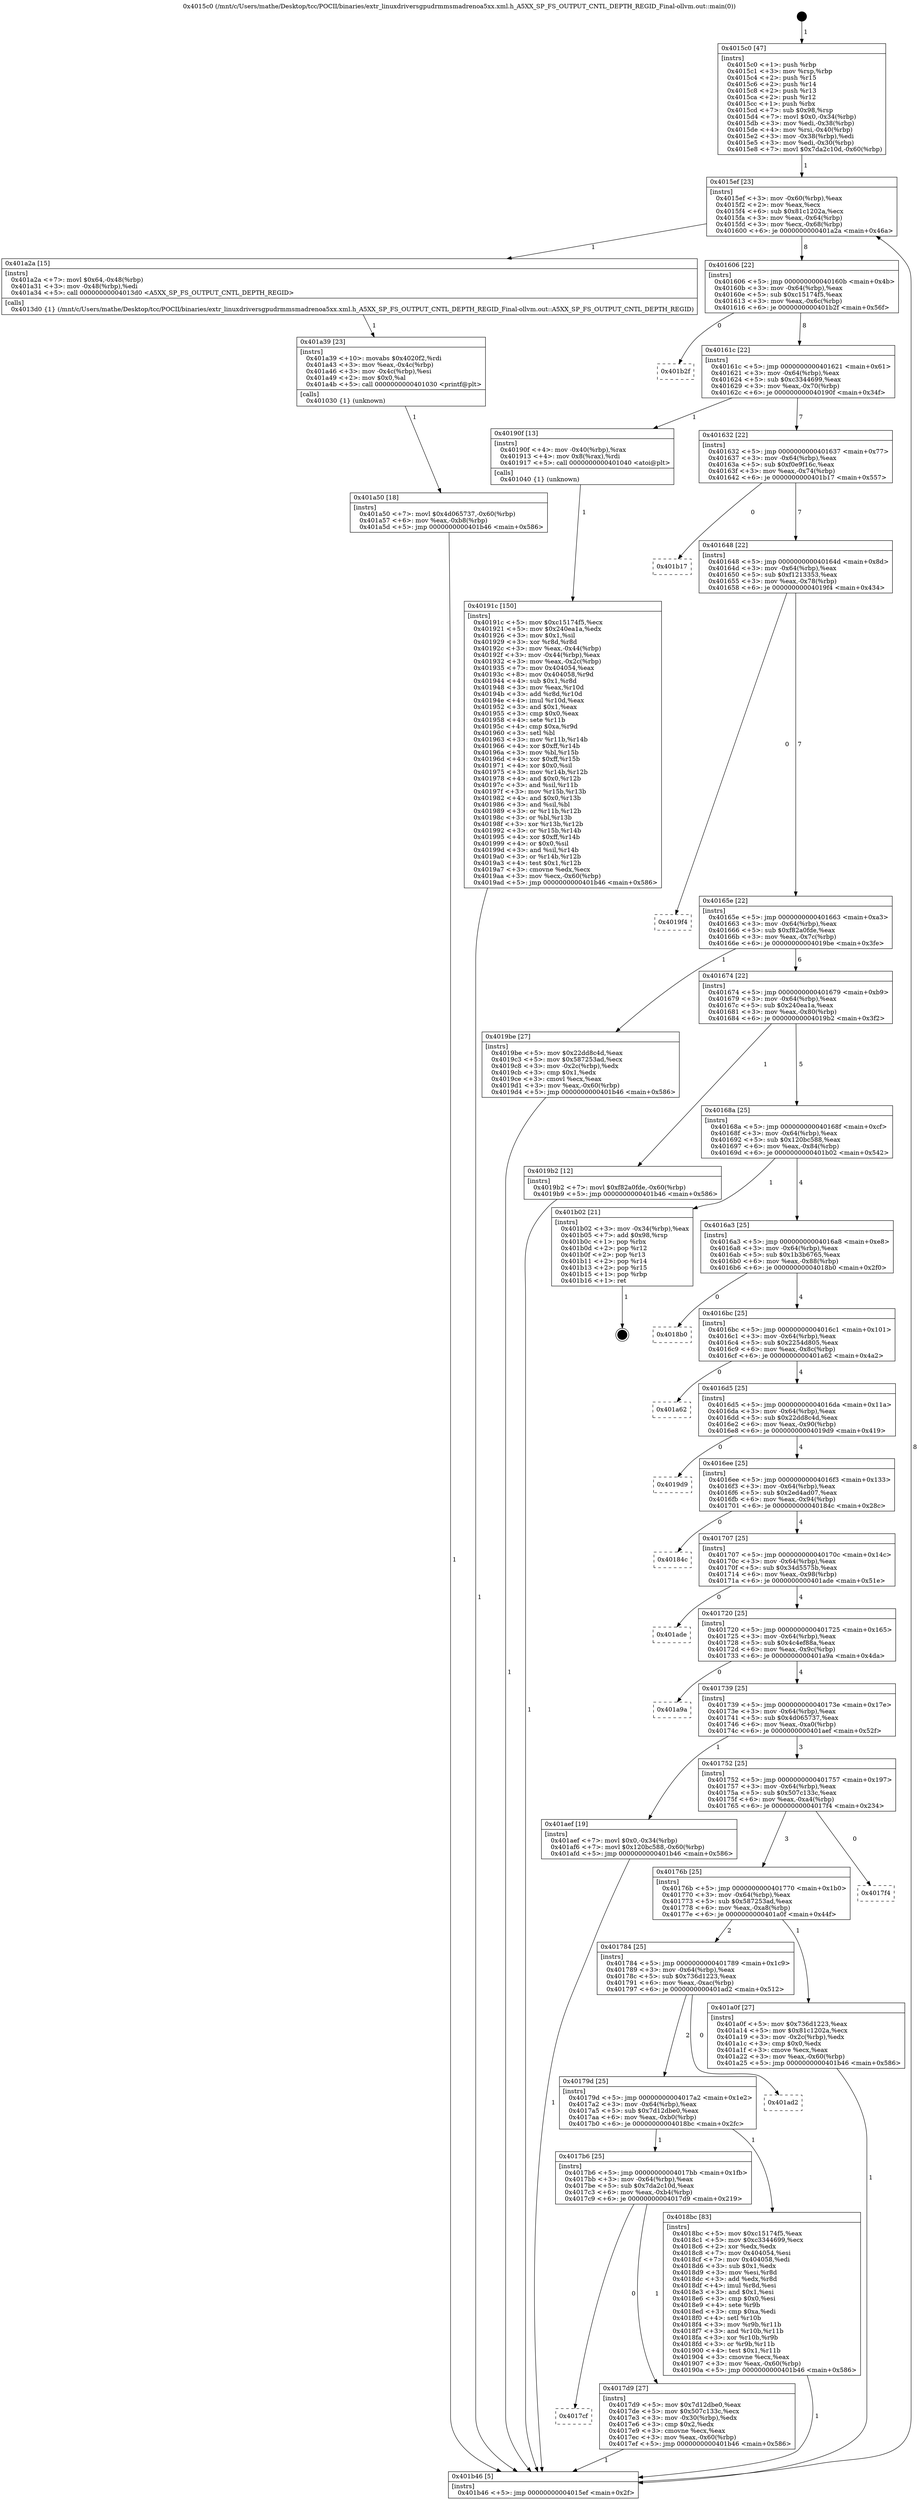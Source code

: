 digraph "0x4015c0" {
  label = "0x4015c0 (/mnt/c/Users/mathe/Desktop/tcc/POCII/binaries/extr_linuxdriversgpudrmmsmadrenoa5xx.xml.h_A5XX_SP_FS_OUTPUT_CNTL_DEPTH_REGID_Final-ollvm.out::main(0))"
  labelloc = "t"
  node[shape=record]

  Entry [label="",width=0.3,height=0.3,shape=circle,fillcolor=black,style=filled]
  "0x4015ef" [label="{
     0x4015ef [23]\l
     | [instrs]\l
     &nbsp;&nbsp;0x4015ef \<+3\>: mov -0x60(%rbp),%eax\l
     &nbsp;&nbsp;0x4015f2 \<+2\>: mov %eax,%ecx\l
     &nbsp;&nbsp;0x4015f4 \<+6\>: sub $0x81c1202a,%ecx\l
     &nbsp;&nbsp;0x4015fa \<+3\>: mov %eax,-0x64(%rbp)\l
     &nbsp;&nbsp;0x4015fd \<+3\>: mov %ecx,-0x68(%rbp)\l
     &nbsp;&nbsp;0x401600 \<+6\>: je 0000000000401a2a \<main+0x46a\>\l
  }"]
  "0x401a2a" [label="{
     0x401a2a [15]\l
     | [instrs]\l
     &nbsp;&nbsp;0x401a2a \<+7\>: movl $0x64,-0x48(%rbp)\l
     &nbsp;&nbsp;0x401a31 \<+3\>: mov -0x48(%rbp),%edi\l
     &nbsp;&nbsp;0x401a34 \<+5\>: call 00000000004013d0 \<A5XX_SP_FS_OUTPUT_CNTL_DEPTH_REGID\>\l
     | [calls]\l
     &nbsp;&nbsp;0x4013d0 \{1\} (/mnt/c/Users/mathe/Desktop/tcc/POCII/binaries/extr_linuxdriversgpudrmmsmadrenoa5xx.xml.h_A5XX_SP_FS_OUTPUT_CNTL_DEPTH_REGID_Final-ollvm.out::A5XX_SP_FS_OUTPUT_CNTL_DEPTH_REGID)\l
  }"]
  "0x401606" [label="{
     0x401606 [22]\l
     | [instrs]\l
     &nbsp;&nbsp;0x401606 \<+5\>: jmp 000000000040160b \<main+0x4b\>\l
     &nbsp;&nbsp;0x40160b \<+3\>: mov -0x64(%rbp),%eax\l
     &nbsp;&nbsp;0x40160e \<+5\>: sub $0xc15174f5,%eax\l
     &nbsp;&nbsp;0x401613 \<+3\>: mov %eax,-0x6c(%rbp)\l
     &nbsp;&nbsp;0x401616 \<+6\>: je 0000000000401b2f \<main+0x56f\>\l
  }"]
  Exit [label="",width=0.3,height=0.3,shape=circle,fillcolor=black,style=filled,peripheries=2]
  "0x401b2f" [label="{
     0x401b2f\l
  }", style=dashed]
  "0x40161c" [label="{
     0x40161c [22]\l
     | [instrs]\l
     &nbsp;&nbsp;0x40161c \<+5\>: jmp 0000000000401621 \<main+0x61\>\l
     &nbsp;&nbsp;0x401621 \<+3\>: mov -0x64(%rbp),%eax\l
     &nbsp;&nbsp;0x401624 \<+5\>: sub $0xc3344699,%eax\l
     &nbsp;&nbsp;0x401629 \<+3\>: mov %eax,-0x70(%rbp)\l
     &nbsp;&nbsp;0x40162c \<+6\>: je 000000000040190f \<main+0x34f\>\l
  }"]
  "0x401a50" [label="{
     0x401a50 [18]\l
     | [instrs]\l
     &nbsp;&nbsp;0x401a50 \<+7\>: movl $0x4d065737,-0x60(%rbp)\l
     &nbsp;&nbsp;0x401a57 \<+6\>: mov %eax,-0xb8(%rbp)\l
     &nbsp;&nbsp;0x401a5d \<+5\>: jmp 0000000000401b46 \<main+0x586\>\l
  }"]
  "0x40190f" [label="{
     0x40190f [13]\l
     | [instrs]\l
     &nbsp;&nbsp;0x40190f \<+4\>: mov -0x40(%rbp),%rax\l
     &nbsp;&nbsp;0x401913 \<+4\>: mov 0x8(%rax),%rdi\l
     &nbsp;&nbsp;0x401917 \<+5\>: call 0000000000401040 \<atoi@plt\>\l
     | [calls]\l
     &nbsp;&nbsp;0x401040 \{1\} (unknown)\l
  }"]
  "0x401632" [label="{
     0x401632 [22]\l
     | [instrs]\l
     &nbsp;&nbsp;0x401632 \<+5\>: jmp 0000000000401637 \<main+0x77\>\l
     &nbsp;&nbsp;0x401637 \<+3\>: mov -0x64(%rbp),%eax\l
     &nbsp;&nbsp;0x40163a \<+5\>: sub $0xf0e9f16c,%eax\l
     &nbsp;&nbsp;0x40163f \<+3\>: mov %eax,-0x74(%rbp)\l
     &nbsp;&nbsp;0x401642 \<+6\>: je 0000000000401b17 \<main+0x557\>\l
  }"]
  "0x401a39" [label="{
     0x401a39 [23]\l
     | [instrs]\l
     &nbsp;&nbsp;0x401a39 \<+10\>: movabs $0x4020f2,%rdi\l
     &nbsp;&nbsp;0x401a43 \<+3\>: mov %eax,-0x4c(%rbp)\l
     &nbsp;&nbsp;0x401a46 \<+3\>: mov -0x4c(%rbp),%esi\l
     &nbsp;&nbsp;0x401a49 \<+2\>: mov $0x0,%al\l
     &nbsp;&nbsp;0x401a4b \<+5\>: call 0000000000401030 \<printf@plt\>\l
     | [calls]\l
     &nbsp;&nbsp;0x401030 \{1\} (unknown)\l
  }"]
  "0x401b17" [label="{
     0x401b17\l
  }", style=dashed]
  "0x401648" [label="{
     0x401648 [22]\l
     | [instrs]\l
     &nbsp;&nbsp;0x401648 \<+5\>: jmp 000000000040164d \<main+0x8d\>\l
     &nbsp;&nbsp;0x40164d \<+3\>: mov -0x64(%rbp),%eax\l
     &nbsp;&nbsp;0x401650 \<+5\>: sub $0xf1213353,%eax\l
     &nbsp;&nbsp;0x401655 \<+3\>: mov %eax,-0x78(%rbp)\l
     &nbsp;&nbsp;0x401658 \<+6\>: je 00000000004019f4 \<main+0x434\>\l
  }"]
  "0x40191c" [label="{
     0x40191c [150]\l
     | [instrs]\l
     &nbsp;&nbsp;0x40191c \<+5\>: mov $0xc15174f5,%ecx\l
     &nbsp;&nbsp;0x401921 \<+5\>: mov $0x240ea1a,%edx\l
     &nbsp;&nbsp;0x401926 \<+3\>: mov $0x1,%sil\l
     &nbsp;&nbsp;0x401929 \<+3\>: xor %r8d,%r8d\l
     &nbsp;&nbsp;0x40192c \<+3\>: mov %eax,-0x44(%rbp)\l
     &nbsp;&nbsp;0x40192f \<+3\>: mov -0x44(%rbp),%eax\l
     &nbsp;&nbsp;0x401932 \<+3\>: mov %eax,-0x2c(%rbp)\l
     &nbsp;&nbsp;0x401935 \<+7\>: mov 0x404054,%eax\l
     &nbsp;&nbsp;0x40193c \<+8\>: mov 0x404058,%r9d\l
     &nbsp;&nbsp;0x401944 \<+4\>: sub $0x1,%r8d\l
     &nbsp;&nbsp;0x401948 \<+3\>: mov %eax,%r10d\l
     &nbsp;&nbsp;0x40194b \<+3\>: add %r8d,%r10d\l
     &nbsp;&nbsp;0x40194e \<+4\>: imul %r10d,%eax\l
     &nbsp;&nbsp;0x401952 \<+3\>: and $0x1,%eax\l
     &nbsp;&nbsp;0x401955 \<+3\>: cmp $0x0,%eax\l
     &nbsp;&nbsp;0x401958 \<+4\>: sete %r11b\l
     &nbsp;&nbsp;0x40195c \<+4\>: cmp $0xa,%r9d\l
     &nbsp;&nbsp;0x401960 \<+3\>: setl %bl\l
     &nbsp;&nbsp;0x401963 \<+3\>: mov %r11b,%r14b\l
     &nbsp;&nbsp;0x401966 \<+4\>: xor $0xff,%r14b\l
     &nbsp;&nbsp;0x40196a \<+3\>: mov %bl,%r15b\l
     &nbsp;&nbsp;0x40196d \<+4\>: xor $0xff,%r15b\l
     &nbsp;&nbsp;0x401971 \<+4\>: xor $0x0,%sil\l
     &nbsp;&nbsp;0x401975 \<+3\>: mov %r14b,%r12b\l
     &nbsp;&nbsp;0x401978 \<+4\>: and $0x0,%r12b\l
     &nbsp;&nbsp;0x40197c \<+3\>: and %sil,%r11b\l
     &nbsp;&nbsp;0x40197f \<+3\>: mov %r15b,%r13b\l
     &nbsp;&nbsp;0x401982 \<+4\>: and $0x0,%r13b\l
     &nbsp;&nbsp;0x401986 \<+3\>: and %sil,%bl\l
     &nbsp;&nbsp;0x401989 \<+3\>: or %r11b,%r12b\l
     &nbsp;&nbsp;0x40198c \<+3\>: or %bl,%r13b\l
     &nbsp;&nbsp;0x40198f \<+3\>: xor %r13b,%r12b\l
     &nbsp;&nbsp;0x401992 \<+3\>: or %r15b,%r14b\l
     &nbsp;&nbsp;0x401995 \<+4\>: xor $0xff,%r14b\l
     &nbsp;&nbsp;0x401999 \<+4\>: or $0x0,%sil\l
     &nbsp;&nbsp;0x40199d \<+3\>: and %sil,%r14b\l
     &nbsp;&nbsp;0x4019a0 \<+3\>: or %r14b,%r12b\l
     &nbsp;&nbsp;0x4019a3 \<+4\>: test $0x1,%r12b\l
     &nbsp;&nbsp;0x4019a7 \<+3\>: cmovne %edx,%ecx\l
     &nbsp;&nbsp;0x4019aa \<+3\>: mov %ecx,-0x60(%rbp)\l
     &nbsp;&nbsp;0x4019ad \<+5\>: jmp 0000000000401b46 \<main+0x586\>\l
  }"]
  "0x4019f4" [label="{
     0x4019f4\l
  }", style=dashed]
  "0x40165e" [label="{
     0x40165e [22]\l
     | [instrs]\l
     &nbsp;&nbsp;0x40165e \<+5\>: jmp 0000000000401663 \<main+0xa3\>\l
     &nbsp;&nbsp;0x401663 \<+3\>: mov -0x64(%rbp),%eax\l
     &nbsp;&nbsp;0x401666 \<+5\>: sub $0xf82a0fde,%eax\l
     &nbsp;&nbsp;0x40166b \<+3\>: mov %eax,-0x7c(%rbp)\l
     &nbsp;&nbsp;0x40166e \<+6\>: je 00000000004019be \<main+0x3fe\>\l
  }"]
  "0x4015c0" [label="{
     0x4015c0 [47]\l
     | [instrs]\l
     &nbsp;&nbsp;0x4015c0 \<+1\>: push %rbp\l
     &nbsp;&nbsp;0x4015c1 \<+3\>: mov %rsp,%rbp\l
     &nbsp;&nbsp;0x4015c4 \<+2\>: push %r15\l
     &nbsp;&nbsp;0x4015c6 \<+2\>: push %r14\l
     &nbsp;&nbsp;0x4015c8 \<+2\>: push %r13\l
     &nbsp;&nbsp;0x4015ca \<+2\>: push %r12\l
     &nbsp;&nbsp;0x4015cc \<+1\>: push %rbx\l
     &nbsp;&nbsp;0x4015cd \<+7\>: sub $0x98,%rsp\l
     &nbsp;&nbsp;0x4015d4 \<+7\>: movl $0x0,-0x34(%rbp)\l
     &nbsp;&nbsp;0x4015db \<+3\>: mov %edi,-0x38(%rbp)\l
     &nbsp;&nbsp;0x4015de \<+4\>: mov %rsi,-0x40(%rbp)\l
     &nbsp;&nbsp;0x4015e2 \<+3\>: mov -0x38(%rbp),%edi\l
     &nbsp;&nbsp;0x4015e5 \<+3\>: mov %edi,-0x30(%rbp)\l
     &nbsp;&nbsp;0x4015e8 \<+7\>: movl $0x7da2c10d,-0x60(%rbp)\l
  }"]
  "0x4019be" [label="{
     0x4019be [27]\l
     | [instrs]\l
     &nbsp;&nbsp;0x4019be \<+5\>: mov $0x22dd8c4d,%eax\l
     &nbsp;&nbsp;0x4019c3 \<+5\>: mov $0x587253ad,%ecx\l
     &nbsp;&nbsp;0x4019c8 \<+3\>: mov -0x2c(%rbp),%edx\l
     &nbsp;&nbsp;0x4019cb \<+3\>: cmp $0x1,%edx\l
     &nbsp;&nbsp;0x4019ce \<+3\>: cmovl %ecx,%eax\l
     &nbsp;&nbsp;0x4019d1 \<+3\>: mov %eax,-0x60(%rbp)\l
     &nbsp;&nbsp;0x4019d4 \<+5\>: jmp 0000000000401b46 \<main+0x586\>\l
  }"]
  "0x401674" [label="{
     0x401674 [22]\l
     | [instrs]\l
     &nbsp;&nbsp;0x401674 \<+5\>: jmp 0000000000401679 \<main+0xb9\>\l
     &nbsp;&nbsp;0x401679 \<+3\>: mov -0x64(%rbp),%eax\l
     &nbsp;&nbsp;0x40167c \<+5\>: sub $0x240ea1a,%eax\l
     &nbsp;&nbsp;0x401681 \<+3\>: mov %eax,-0x80(%rbp)\l
     &nbsp;&nbsp;0x401684 \<+6\>: je 00000000004019b2 \<main+0x3f2\>\l
  }"]
  "0x401b46" [label="{
     0x401b46 [5]\l
     | [instrs]\l
     &nbsp;&nbsp;0x401b46 \<+5\>: jmp 00000000004015ef \<main+0x2f\>\l
  }"]
  "0x4019b2" [label="{
     0x4019b2 [12]\l
     | [instrs]\l
     &nbsp;&nbsp;0x4019b2 \<+7\>: movl $0xf82a0fde,-0x60(%rbp)\l
     &nbsp;&nbsp;0x4019b9 \<+5\>: jmp 0000000000401b46 \<main+0x586\>\l
  }"]
  "0x40168a" [label="{
     0x40168a [25]\l
     | [instrs]\l
     &nbsp;&nbsp;0x40168a \<+5\>: jmp 000000000040168f \<main+0xcf\>\l
     &nbsp;&nbsp;0x40168f \<+3\>: mov -0x64(%rbp),%eax\l
     &nbsp;&nbsp;0x401692 \<+5\>: sub $0x120bc588,%eax\l
     &nbsp;&nbsp;0x401697 \<+6\>: mov %eax,-0x84(%rbp)\l
     &nbsp;&nbsp;0x40169d \<+6\>: je 0000000000401b02 \<main+0x542\>\l
  }"]
  "0x4017cf" [label="{
     0x4017cf\l
  }", style=dashed]
  "0x401b02" [label="{
     0x401b02 [21]\l
     | [instrs]\l
     &nbsp;&nbsp;0x401b02 \<+3\>: mov -0x34(%rbp),%eax\l
     &nbsp;&nbsp;0x401b05 \<+7\>: add $0x98,%rsp\l
     &nbsp;&nbsp;0x401b0c \<+1\>: pop %rbx\l
     &nbsp;&nbsp;0x401b0d \<+2\>: pop %r12\l
     &nbsp;&nbsp;0x401b0f \<+2\>: pop %r13\l
     &nbsp;&nbsp;0x401b11 \<+2\>: pop %r14\l
     &nbsp;&nbsp;0x401b13 \<+2\>: pop %r15\l
     &nbsp;&nbsp;0x401b15 \<+1\>: pop %rbp\l
     &nbsp;&nbsp;0x401b16 \<+1\>: ret\l
  }"]
  "0x4016a3" [label="{
     0x4016a3 [25]\l
     | [instrs]\l
     &nbsp;&nbsp;0x4016a3 \<+5\>: jmp 00000000004016a8 \<main+0xe8\>\l
     &nbsp;&nbsp;0x4016a8 \<+3\>: mov -0x64(%rbp),%eax\l
     &nbsp;&nbsp;0x4016ab \<+5\>: sub $0x1b3b6765,%eax\l
     &nbsp;&nbsp;0x4016b0 \<+6\>: mov %eax,-0x88(%rbp)\l
     &nbsp;&nbsp;0x4016b6 \<+6\>: je 00000000004018b0 \<main+0x2f0\>\l
  }"]
  "0x4017d9" [label="{
     0x4017d9 [27]\l
     | [instrs]\l
     &nbsp;&nbsp;0x4017d9 \<+5\>: mov $0x7d12dbe0,%eax\l
     &nbsp;&nbsp;0x4017de \<+5\>: mov $0x507c133c,%ecx\l
     &nbsp;&nbsp;0x4017e3 \<+3\>: mov -0x30(%rbp),%edx\l
     &nbsp;&nbsp;0x4017e6 \<+3\>: cmp $0x2,%edx\l
     &nbsp;&nbsp;0x4017e9 \<+3\>: cmovne %ecx,%eax\l
     &nbsp;&nbsp;0x4017ec \<+3\>: mov %eax,-0x60(%rbp)\l
     &nbsp;&nbsp;0x4017ef \<+5\>: jmp 0000000000401b46 \<main+0x586\>\l
  }"]
  "0x4018b0" [label="{
     0x4018b0\l
  }", style=dashed]
  "0x4016bc" [label="{
     0x4016bc [25]\l
     | [instrs]\l
     &nbsp;&nbsp;0x4016bc \<+5\>: jmp 00000000004016c1 \<main+0x101\>\l
     &nbsp;&nbsp;0x4016c1 \<+3\>: mov -0x64(%rbp),%eax\l
     &nbsp;&nbsp;0x4016c4 \<+5\>: sub $0x2254d805,%eax\l
     &nbsp;&nbsp;0x4016c9 \<+6\>: mov %eax,-0x8c(%rbp)\l
     &nbsp;&nbsp;0x4016cf \<+6\>: je 0000000000401a62 \<main+0x4a2\>\l
  }"]
  "0x4017b6" [label="{
     0x4017b6 [25]\l
     | [instrs]\l
     &nbsp;&nbsp;0x4017b6 \<+5\>: jmp 00000000004017bb \<main+0x1fb\>\l
     &nbsp;&nbsp;0x4017bb \<+3\>: mov -0x64(%rbp),%eax\l
     &nbsp;&nbsp;0x4017be \<+5\>: sub $0x7da2c10d,%eax\l
     &nbsp;&nbsp;0x4017c3 \<+6\>: mov %eax,-0xb4(%rbp)\l
     &nbsp;&nbsp;0x4017c9 \<+6\>: je 00000000004017d9 \<main+0x219\>\l
  }"]
  "0x401a62" [label="{
     0x401a62\l
  }", style=dashed]
  "0x4016d5" [label="{
     0x4016d5 [25]\l
     | [instrs]\l
     &nbsp;&nbsp;0x4016d5 \<+5\>: jmp 00000000004016da \<main+0x11a\>\l
     &nbsp;&nbsp;0x4016da \<+3\>: mov -0x64(%rbp),%eax\l
     &nbsp;&nbsp;0x4016dd \<+5\>: sub $0x22dd8c4d,%eax\l
     &nbsp;&nbsp;0x4016e2 \<+6\>: mov %eax,-0x90(%rbp)\l
     &nbsp;&nbsp;0x4016e8 \<+6\>: je 00000000004019d9 \<main+0x419\>\l
  }"]
  "0x4018bc" [label="{
     0x4018bc [83]\l
     | [instrs]\l
     &nbsp;&nbsp;0x4018bc \<+5\>: mov $0xc15174f5,%eax\l
     &nbsp;&nbsp;0x4018c1 \<+5\>: mov $0xc3344699,%ecx\l
     &nbsp;&nbsp;0x4018c6 \<+2\>: xor %edx,%edx\l
     &nbsp;&nbsp;0x4018c8 \<+7\>: mov 0x404054,%esi\l
     &nbsp;&nbsp;0x4018cf \<+7\>: mov 0x404058,%edi\l
     &nbsp;&nbsp;0x4018d6 \<+3\>: sub $0x1,%edx\l
     &nbsp;&nbsp;0x4018d9 \<+3\>: mov %esi,%r8d\l
     &nbsp;&nbsp;0x4018dc \<+3\>: add %edx,%r8d\l
     &nbsp;&nbsp;0x4018df \<+4\>: imul %r8d,%esi\l
     &nbsp;&nbsp;0x4018e3 \<+3\>: and $0x1,%esi\l
     &nbsp;&nbsp;0x4018e6 \<+3\>: cmp $0x0,%esi\l
     &nbsp;&nbsp;0x4018e9 \<+4\>: sete %r9b\l
     &nbsp;&nbsp;0x4018ed \<+3\>: cmp $0xa,%edi\l
     &nbsp;&nbsp;0x4018f0 \<+4\>: setl %r10b\l
     &nbsp;&nbsp;0x4018f4 \<+3\>: mov %r9b,%r11b\l
     &nbsp;&nbsp;0x4018f7 \<+3\>: and %r10b,%r11b\l
     &nbsp;&nbsp;0x4018fa \<+3\>: xor %r10b,%r9b\l
     &nbsp;&nbsp;0x4018fd \<+3\>: or %r9b,%r11b\l
     &nbsp;&nbsp;0x401900 \<+4\>: test $0x1,%r11b\l
     &nbsp;&nbsp;0x401904 \<+3\>: cmovne %ecx,%eax\l
     &nbsp;&nbsp;0x401907 \<+3\>: mov %eax,-0x60(%rbp)\l
     &nbsp;&nbsp;0x40190a \<+5\>: jmp 0000000000401b46 \<main+0x586\>\l
  }"]
  "0x4019d9" [label="{
     0x4019d9\l
  }", style=dashed]
  "0x4016ee" [label="{
     0x4016ee [25]\l
     | [instrs]\l
     &nbsp;&nbsp;0x4016ee \<+5\>: jmp 00000000004016f3 \<main+0x133\>\l
     &nbsp;&nbsp;0x4016f3 \<+3\>: mov -0x64(%rbp),%eax\l
     &nbsp;&nbsp;0x4016f6 \<+5\>: sub $0x2ed4ad07,%eax\l
     &nbsp;&nbsp;0x4016fb \<+6\>: mov %eax,-0x94(%rbp)\l
     &nbsp;&nbsp;0x401701 \<+6\>: je 000000000040184c \<main+0x28c\>\l
  }"]
  "0x40179d" [label="{
     0x40179d [25]\l
     | [instrs]\l
     &nbsp;&nbsp;0x40179d \<+5\>: jmp 00000000004017a2 \<main+0x1e2\>\l
     &nbsp;&nbsp;0x4017a2 \<+3\>: mov -0x64(%rbp),%eax\l
     &nbsp;&nbsp;0x4017a5 \<+5\>: sub $0x7d12dbe0,%eax\l
     &nbsp;&nbsp;0x4017aa \<+6\>: mov %eax,-0xb0(%rbp)\l
     &nbsp;&nbsp;0x4017b0 \<+6\>: je 00000000004018bc \<main+0x2fc\>\l
  }"]
  "0x40184c" [label="{
     0x40184c\l
  }", style=dashed]
  "0x401707" [label="{
     0x401707 [25]\l
     | [instrs]\l
     &nbsp;&nbsp;0x401707 \<+5\>: jmp 000000000040170c \<main+0x14c\>\l
     &nbsp;&nbsp;0x40170c \<+3\>: mov -0x64(%rbp),%eax\l
     &nbsp;&nbsp;0x40170f \<+5\>: sub $0x34d5575b,%eax\l
     &nbsp;&nbsp;0x401714 \<+6\>: mov %eax,-0x98(%rbp)\l
     &nbsp;&nbsp;0x40171a \<+6\>: je 0000000000401ade \<main+0x51e\>\l
  }"]
  "0x401ad2" [label="{
     0x401ad2\l
  }", style=dashed]
  "0x401ade" [label="{
     0x401ade\l
  }", style=dashed]
  "0x401720" [label="{
     0x401720 [25]\l
     | [instrs]\l
     &nbsp;&nbsp;0x401720 \<+5\>: jmp 0000000000401725 \<main+0x165\>\l
     &nbsp;&nbsp;0x401725 \<+3\>: mov -0x64(%rbp),%eax\l
     &nbsp;&nbsp;0x401728 \<+5\>: sub $0x4c4ef88a,%eax\l
     &nbsp;&nbsp;0x40172d \<+6\>: mov %eax,-0x9c(%rbp)\l
     &nbsp;&nbsp;0x401733 \<+6\>: je 0000000000401a9a \<main+0x4da\>\l
  }"]
  "0x401784" [label="{
     0x401784 [25]\l
     | [instrs]\l
     &nbsp;&nbsp;0x401784 \<+5\>: jmp 0000000000401789 \<main+0x1c9\>\l
     &nbsp;&nbsp;0x401789 \<+3\>: mov -0x64(%rbp),%eax\l
     &nbsp;&nbsp;0x40178c \<+5\>: sub $0x736d1223,%eax\l
     &nbsp;&nbsp;0x401791 \<+6\>: mov %eax,-0xac(%rbp)\l
     &nbsp;&nbsp;0x401797 \<+6\>: je 0000000000401ad2 \<main+0x512\>\l
  }"]
  "0x401a9a" [label="{
     0x401a9a\l
  }", style=dashed]
  "0x401739" [label="{
     0x401739 [25]\l
     | [instrs]\l
     &nbsp;&nbsp;0x401739 \<+5\>: jmp 000000000040173e \<main+0x17e\>\l
     &nbsp;&nbsp;0x40173e \<+3\>: mov -0x64(%rbp),%eax\l
     &nbsp;&nbsp;0x401741 \<+5\>: sub $0x4d065737,%eax\l
     &nbsp;&nbsp;0x401746 \<+6\>: mov %eax,-0xa0(%rbp)\l
     &nbsp;&nbsp;0x40174c \<+6\>: je 0000000000401aef \<main+0x52f\>\l
  }"]
  "0x401a0f" [label="{
     0x401a0f [27]\l
     | [instrs]\l
     &nbsp;&nbsp;0x401a0f \<+5\>: mov $0x736d1223,%eax\l
     &nbsp;&nbsp;0x401a14 \<+5\>: mov $0x81c1202a,%ecx\l
     &nbsp;&nbsp;0x401a19 \<+3\>: mov -0x2c(%rbp),%edx\l
     &nbsp;&nbsp;0x401a1c \<+3\>: cmp $0x0,%edx\l
     &nbsp;&nbsp;0x401a1f \<+3\>: cmove %ecx,%eax\l
     &nbsp;&nbsp;0x401a22 \<+3\>: mov %eax,-0x60(%rbp)\l
     &nbsp;&nbsp;0x401a25 \<+5\>: jmp 0000000000401b46 \<main+0x586\>\l
  }"]
  "0x401aef" [label="{
     0x401aef [19]\l
     | [instrs]\l
     &nbsp;&nbsp;0x401aef \<+7\>: movl $0x0,-0x34(%rbp)\l
     &nbsp;&nbsp;0x401af6 \<+7\>: movl $0x120bc588,-0x60(%rbp)\l
     &nbsp;&nbsp;0x401afd \<+5\>: jmp 0000000000401b46 \<main+0x586\>\l
  }"]
  "0x401752" [label="{
     0x401752 [25]\l
     | [instrs]\l
     &nbsp;&nbsp;0x401752 \<+5\>: jmp 0000000000401757 \<main+0x197\>\l
     &nbsp;&nbsp;0x401757 \<+3\>: mov -0x64(%rbp),%eax\l
     &nbsp;&nbsp;0x40175a \<+5\>: sub $0x507c133c,%eax\l
     &nbsp;&nbsp;0x40175f \<+6\>: mov %eax,-0xa4(%rbp)\l
     &nbsp;&nbsp;0x401765 \<+6\>: je 00000000004017f4 \<main+0x234\>\l
  }"]
  "0x40176b" [label="{
     0x40176b [25]\l
     | [instrs]\l
     &nbsp;&nbsp;0x40176b \<+5\>: jmp 0000000000401770 \<main+0x1b0\>\l
     &nbsp;&nbsp;0x401770 \<+3\>: mov -0x64(%rbp),%eax\l
     &nbsp;&nbsp;0x401773 \<+5\>: sub $0x587253ad,%eax\l
     &nbsp;&nbsp;0x401778 \<+6\>: mov %eax,-0xa8(%rbp)\l
     &nbsp;&nbsp;0x40177e \<+6\>: je 0000000000401a0f \<main+0x44f\>\l
  }"]
  "0x4017f4" [label="{
     0x4017f4\l
  }", style=dashed]
  Entry -> "0x4015c0" [label=" 1"]
  "0x4015ef" -> "0x401a2a" [label=" 1"]
  "0x4015ef" -> "0x401606" [label=" 8"]
  "0x401b02" -> Exit [label=" 1"]
  "0x401606" -> "0x401b2f" [label=" 0"]
  "0x401606" -> "0x40161c" [label=" 8"]
  "0x401aef" -> "0x401b46" [label=" 1"]
  "0x40161c" -> "0x40190f" [label=" 1"]
  "0x40161c" -> "0x401632" [label=" 7"]
  "0x401a50" -> "0x401b46" [label=" 1"]
  "0x401632" -> "0x401b17" [label=" 0"]
  "0x401632" -> "0x401648" [label=" 7"]
  "0x401a39" -> "0x401a50" [label=" 1"]
  "0x401648" -> "0x4019f4" [label=" 0"]
  "0x401648" -> "0x40165e" [label=" 7"]
  "0x401a2a" -> "0x401a39" [label=" 1"]
  "0x40165e" -> "0x4019be" [label=" 1"]
  "0x40165e" -> "0x401674" [label=" 6"]
  "0x401a0f" -> "0x401b46" [label=" 1"]
  "0x401674" -> "0x4019b2" [label=" 1"]
  "0x401674" -> "0x40168a" [label=" 5"]
  "0x4019be" -> "0x401b46" [label=" 1"]
  "0x40168a" -> "0x401b02" [label=" 1"]
  "0x40168a" -> "0x4016a3" [label=" 4"]
  "0x4019b2" -> "0x401b46" [label=" 1"]
  "0x4016a3" -> "0x4018b0" [label=" 0"]
  "0x4016a3" -> "0x4016bc" [label=" 4"]
  "0x40191c" -> "0x401b46" [label=" 1"]
  "0x4016bc" -> "0x401a62" [label=" 0"]
  "0x4016bc" -> "0x4016d5" [label=" 4"]
  "0x4018bc" -> "0x401b46" [label=" 1"]
  "0x4016d5" -> "0x4019d9" [label=" 0"]
  "0x4016d5" -> "0x4016ee" [label=" 4"]
  "0x401b46" -> "0x4015ef" [label=" 8"]
  "0x4016ee" -> "0x40184c" [label=" 0"]
  "0x4016ee" -> "0x401707" [label=" 4"]
  "0x4017d9" -> "0x401b46" [label=" 1"]
  "0x401707" -> "0x401ade" [label=" 0"]
  "0x401707" -> "0x401720" [label=" 4"]
  "0x4017b6" -> "0x4017cf" [label=" 0"]
  "0x401720" -> "0x401a9a" [label=" 0"]
  "0x401720" -> "0x401739" [label=" 4"]
  "0x40190f" -> "0x40191c" [label=" 1"]
  "0x401739" -> "0x401aef" [label=" 1"]
  "0x401739" -> "0x401752" [label=" 3"]
  "0x40179d" -> "0x4017b6" [label=" 1"]
  "0x401752" -> "0x4017f4" [label=" 0"]
  "0x401752" -> "0x40176b" [label=" 3"]
  "0x40179d" -> "0x4018bc" [label=" 1"]
  "0x40176b" -> "0x401a0f" [label=" 1"]
  "0x40176b" -> "0x401784" [label=" 2"]
  "0x4017b6" -> "0x4017d9" [label=" 1"]
  "0x401784" -> "0x401ad2" [label=" 0"]
  "0x401784" -> "0x40179d" [label=" 2"]
  "0x4015c0" -> "0x4015ef" [label=" 1"]
}

